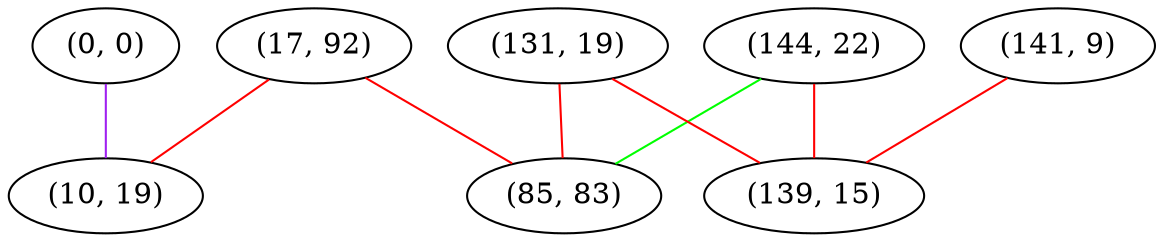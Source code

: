 graph "" {
"(0, 0)";
"(17, 92)";
"(10, 19)";
"(144, 22)";
"(131, 19)";
"(141, 9)";
"(139, 15)";
"(85, 83)";
"(0, 0)" -- "(10, 19)"  [color=purple, key=0, weight=4];
"(17, 92)" -- "(10, 19)"  [color=red, key=0, weight=1];
"(17, 92)" -- "(85, 83)"  [color=red, key=0, weight=1];
"(144, 22)" -- "(139, 15)"  [color=red, key=0, weight=1];
"(144, 22)" -- "(85, 83)"  [color=green, key=0, weight=2];
"(131, 19)" -- "(139, 15)"  [color=red, key=0, weight=1];
"(131, 19)" -- "(85, 83)"  [color=red, key=0, weight=1];
"(141, 9)" -- "(139, 15)"  [color=red, key=0, weight=1];
}
